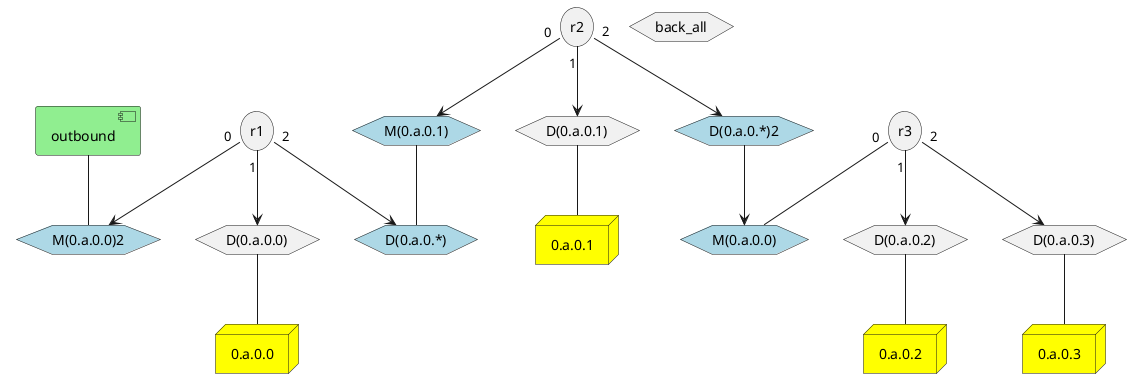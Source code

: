 @startuml subnet-0axx

component outbound #LightGreen

node "0.a.0.0" as 0a00 #Yellow
node "0.a.0.1" as 0a01 #Yellow
node "0.a.0.2" as 0a02 #Yellow
node "0.a.0.3" as 0a03 #Yellow

storage r1
storage r2
storage r3

hexagon "D(0.a.0.0)" as D_0a00
hexagon "D(0.a.0.1)" as D_0a01
hexagon "D(0.a.0.2)" as D_0a02
hexagon "D(0.a.0.3)" as D_0a03
hexagon "back_all" as back_all

'0->外パケットがネットワーク内に入るのを防ぐ
hexagon "D(0.a.0.*)" as D_0a0x  #LightBlue
'1->外パケットがネットワーク内に入るのを防ぐ
hexagon "D(0.a.0.*)2" as D_0a0x_2 #LightBlue
'1->0パケットが無駄な部分を流れるのを防ぐ
hexagon "M(0.a.0.0)" as M_0a00 #LightBlue
'2->0パケットが無駄な部分を流れるのを防ぐ
hexagon "M(0.a.0.0)2" as M_0a00_2 #LightBlue
'2->1, 3->1パケットが外に出ていくのを防ぐ
hexagon "M(0.a.0.1)" as M_0a01 #LightBlue

outbound -- M_0a00_2

r1 "0" --> M_0a00_2
r1 "1" --> D_0a00
r1 "2" --> D_0a0x

M_0a01 -- D_0a0x

r2 "0" --> M_0a01
r2 "1" --> D_0a01
r2 "2" --> D_0a0x_2

D_0a0x_2 --> M_0a00

r3 "0" -- M_0a00
r3 "1" --> D_0a02
r3 "2" --> D_0a03

D_0a00 -- 0a00
D_0a01 -- 0a01
D_0a02 -- 0a02
D_0a03 -- 0a03

@enduml
